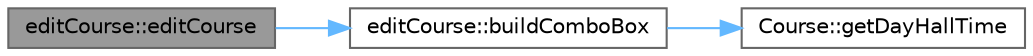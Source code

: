 digraph "editCourse::editCourse"
{
 // LATEX_PDF_SIZE
  bgcolor="transparent";
  edge [fontname=Helvetica,fontsize=10,labelfontname=Helvetica,labelfontsize=10];
  node [fontname=Helvetica,fontsize=10,shape=box,height=0.2,width=0.4];
  rankdir="LR";
  Node1 [label="editCourse::editCourse",height=0.2,width=0.4,color="gray40", fillcolor="grey60", style="filled", fontcolor="black",tooltip="edit information of the course"];
  Node1 -> Node2 [color="steelblue1",style="solid"];
  Node2 [label="editCourse::buildComboBox",height=0.2,width=0.4,color="grey40", fillcolor="white", style="filled",URL="$classedit_course.html#add60584fd6fe8a1656b5e1f2254e1489",tooltip="buildComboBox with avilable days, halls and times"];
  Node2 -> Node3 [color="steelblue1",style="solid"];
  Node3 [label="Course::getDayHallTime",height=0.2,width=0.4,color="grey40", fillcolor="white", style="filled",URL="$class_course.html#a3c2de244fbf59f18704854b0094cf76f",tooltip="Course::getDayHallTime -> function to get the hall, day, and time of the course."];
}
